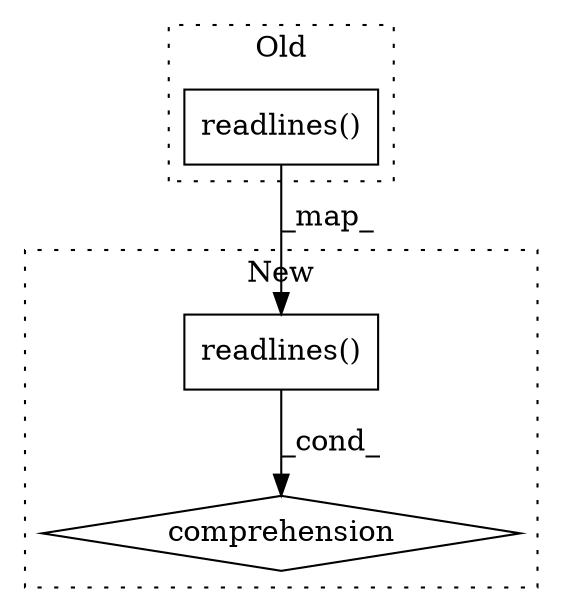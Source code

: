 digraph G {
subgraph cluster0 {
1 [label="readlines()" a="75" s="4903" l="13" shape="box"];
label = "Old";
style="dotted";
}
subgraph cluster1 {
2 [label="readlines()" a="75" s="4963" l="13" shape="box"];
3 [label="comprehension" a="45" s="4951" l="3" shape="diamond"];
label = "New";
style="dotted";
}
1 -> 2 [label="_map_"];
2 -> 3 [label="_cond_"];
}